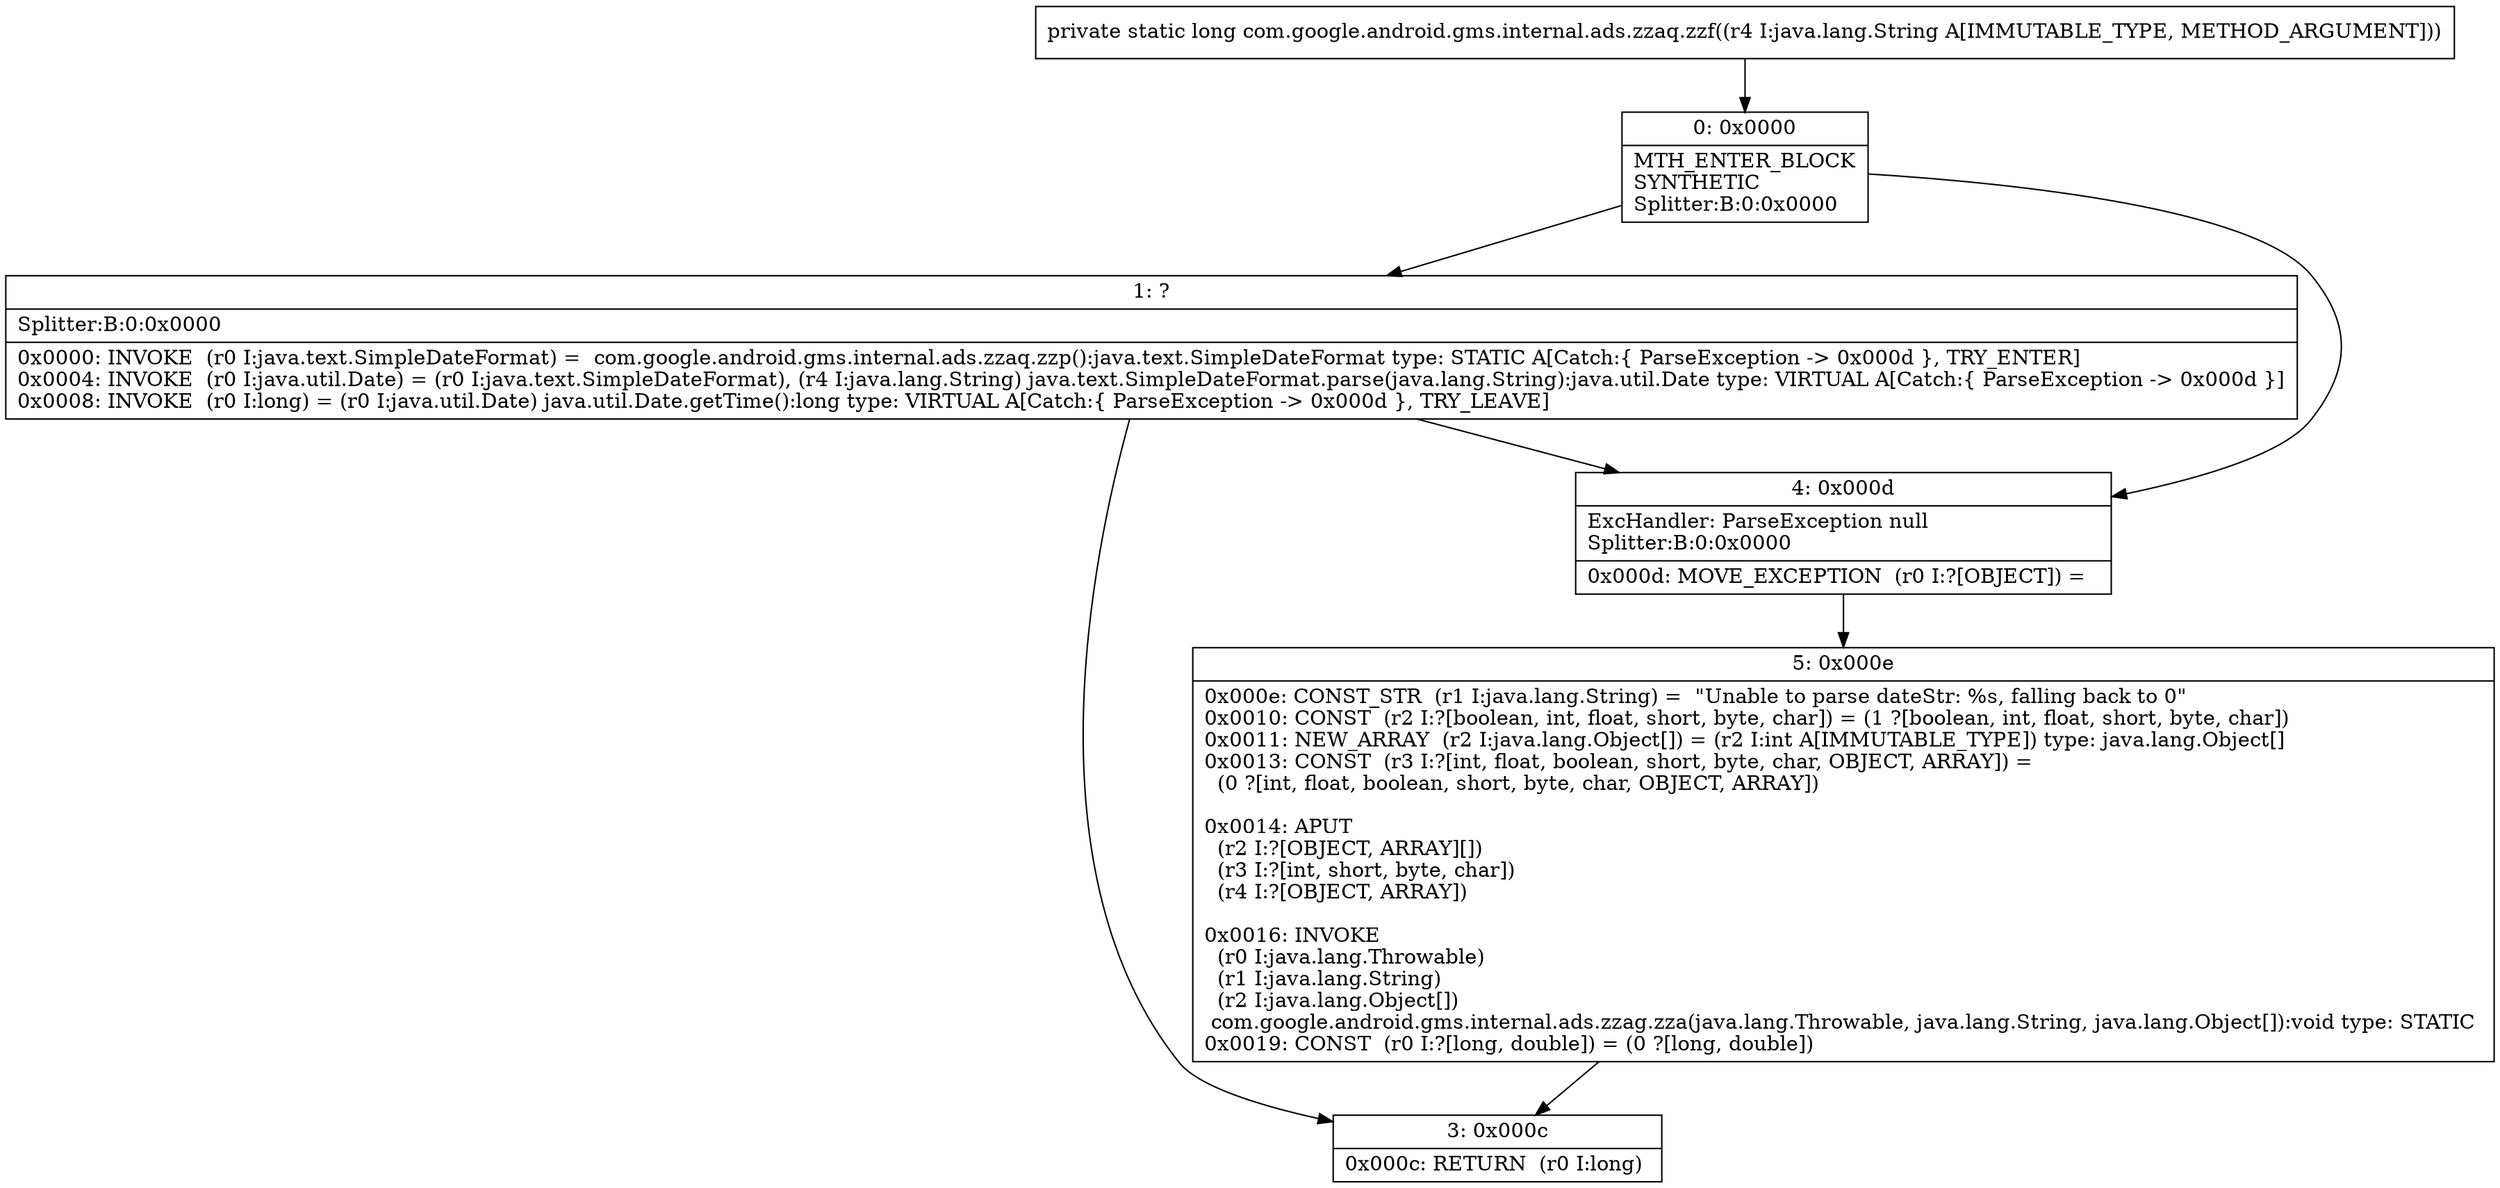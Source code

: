 digraph "CFG forcom.google.android.gms.internal.ads.zzaq.zzf(Ljava\/lang\/String;)J" {
Node_0 [shape=record,label="{0\:\ 0x0000|MTH_ENTER_BLOCK\lSYNTHETIC\lSplitter:B:0:0x0000\l}"];
Node_1 [shape=record,label="{1\:\ ?|Splitter:B:0:0x0000\l|0x0000: INVOKE  (r0 I:java.text.SimpleDateFormat) =  com.google.android.gms.internal.ads.zzaq.zzp():java.text.SimpleDateFormat type: STATIC A[Catch:\{ ParseException \-\> 0x000d \}, TRY_ENTER]\l0x0004: INVOKE  (r0 I:java.util.Date) = (r0 I:java.text.SimpleDateFormat), (r4 I:java.lang.String) java.text.SimpleDateFormat.parse(java.lang.String):java.util.Date type: VIRTUAL A[Catch:\{ ParseException \-\> 0x000d \}]\l0x0008: INVOKE  (r0 I:long) = (r0 I:java.util.Date) java.util.Date.getTime():long type: VIRTUAL A[Catch:\{ ParseException \-\> 0x000d \}, TRY_LEAVE]\l}"];
Node_3 [shape=record,label="{3\:\ 0x000c|0x000c: RETURN  (r0 I:long) \l}"];
Node_4 [shape=record,label="{4\:\ 0x000d|ExcHandler: ParseException null\lSplitter:B:0:0x0000\l|0x000d: MOVE_EXCEPTION  (r0 I:?[OBJECT]) =  \l}"];
Node_5 [shape=record,label="{5\:\ 0x000e|0x000e: CONST_STR  (r1 I:java.lang.String) =  \"Unable to parse dateStr: %s, falling back to 0\" \l0x0010: CONST  (r2 I:?[boolean, int, float, short, byte, char]) = (1 ?[boolean, int, float, short, byte, char]) \l0x0011: NEW_ARRAY  (r2 I:java.lang.Object[]) = (r2 I:int A[IMMUTABLE_TYPE]) type: java.lang.Object[] \l0x0013: CONST  (r3 I:?[int, float, boolean, short, byte, char, OBJECT, ARRAY]) = \l  (0 ?[int, float, boolean, short, byte, char, OBJECT, ARRAY])\l \l0x0014: APUT  \l  (r2 I:?[OBJECT, ARRAY][])\l  (r3 I:?[int, short, byte, char])\l  (r4 I:?[OBJECT, ARRAY])\l \l0x0016: INVOKE  \l  (r0 I:java.lang.Throwable)\l  (r1 I:java.lang.String)\l  (r2 I:java.lang.Object[])\l com.google.android.gms.internal.ads.zzag.zza(java.lang.Throwable, java.lang.String, java.lang.Object[]):void type: STATIC \l0x0019: CONST  (r0 I:?[long, double]) = (0 ?[long, double]) \l}"];
MethodNode[shape=record,label="{private static long com.google.android.gms.internal.ads.zzaq.zzf((r4 I:java.lang.String A[IMMUTABLE_TYPE, METHOD_ARGUMENT])) }"];
MethodNode -> Node_0;
Node_0 -> Node_1;
Node_0 -> Node_4;
Node_1 -> Node_4;
Node_1 -> Node_3;
Node_4 -> Node_5;
Node_5 -> Node_3;
}

